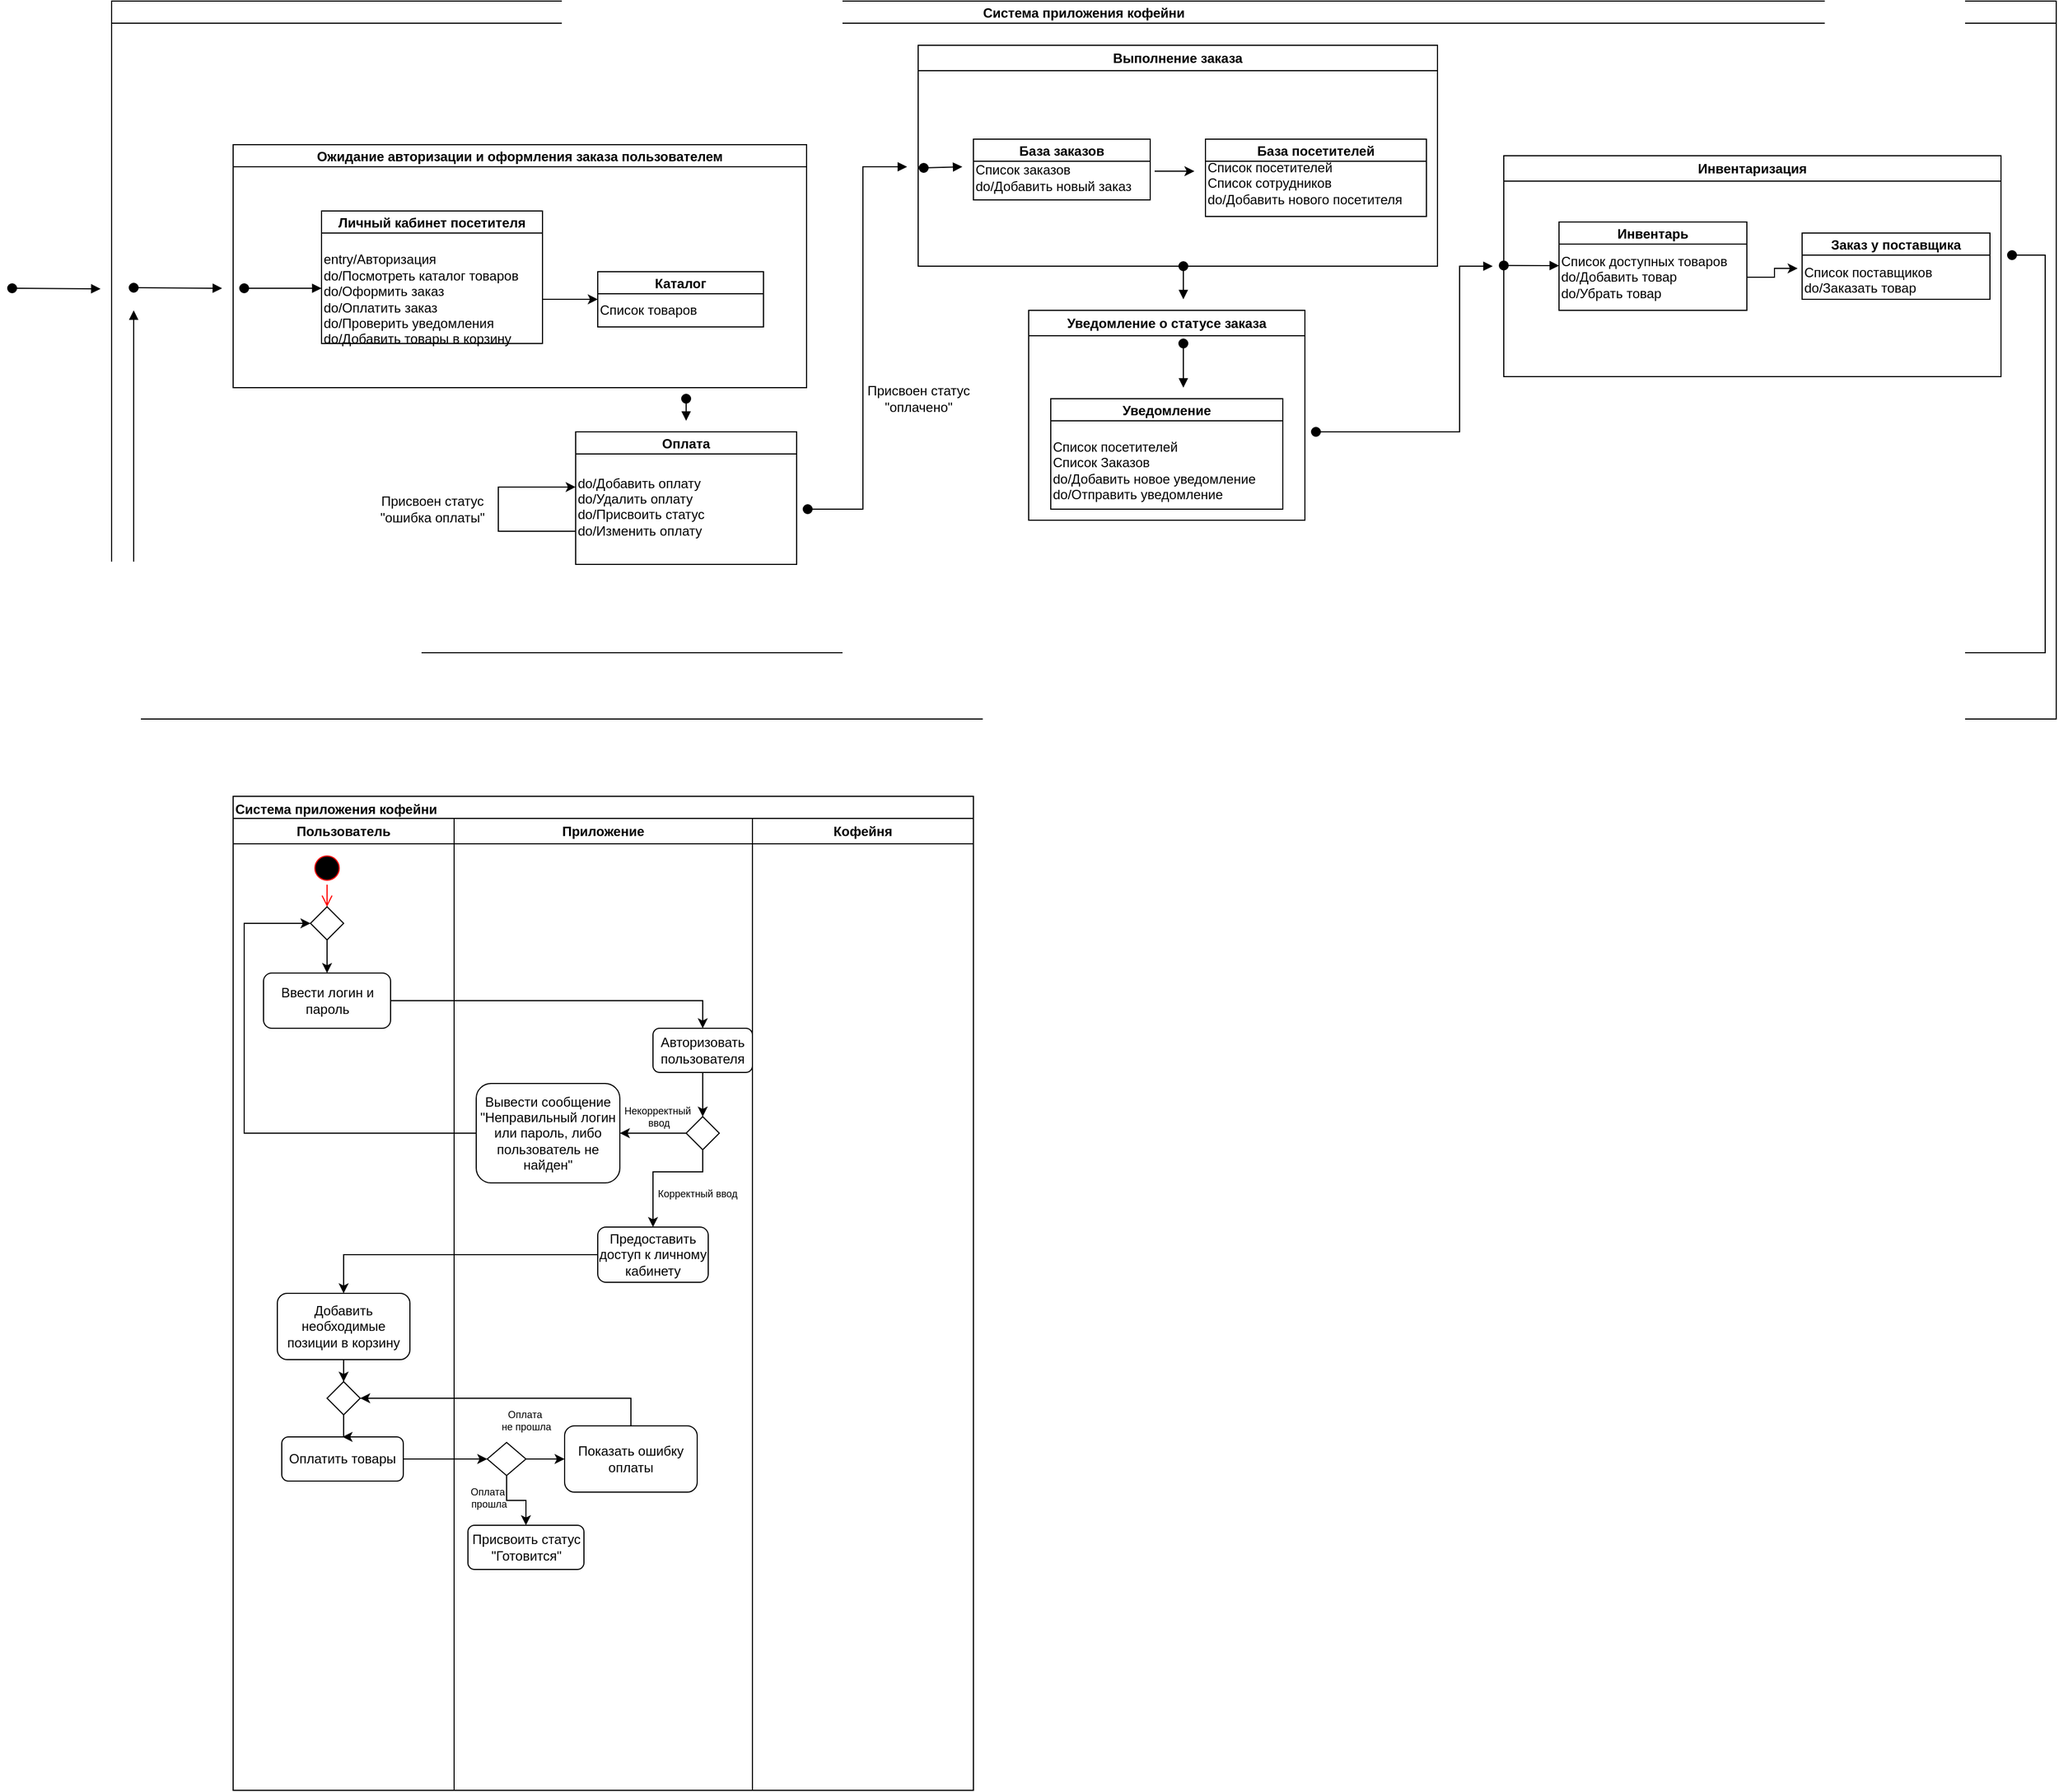 <mxfile version="27.0.8">
  <diagram name="Страница — 1" id="QKt2evX4zZ8mMagah-4s">
    <mxGraphModel dx="442" dy="739" grid="1" gridSize="10" guides="1" tooltips="1" connect="1" arrows="1" fold="1" page="1" pageScale="1" pageWidth="827" pageHeight="1169" math="0" shadow="0">
      <root>
        <mxCell id="0" />
        <mxCell id="1" parent="0" />
        <mxCell id="VFXdSf9DOxPuRH9jbH5X-15" value="Система приложения кофейни" style="swimlane;startSize=20;horizontal=1;containerType=tree;newEdgeStyle={&quot;edgeStyle&quot;:&quot;elbowEdgeStyle&quot;,&quot;startArrow&quot;:&quot;none&quot;,&quot;endArrow&quot;:&quot;none&quot;};" vertex="1" parent="1">
          <mxGeometry x="150" y="110" width="1760" height="650" as="geometry" />
        </mxCell>
        <mxCell id="VFXdSf9DOxPuRH9jbH5X-16" value="Ожидание авторизации и оформления заказа пользователем" style="swimlane;startSize=20;horizontal=1;containerType=tree;newEdgeStyle={&quot;edgeStyle&quot;:&quot;elbowEdgeStyle&quot;,&quot;startArrow&quot;:&quot;none&quot;,&quot;endArrow&quot;:&quot;none&quot;};" vertex="1" parent="VFXdSf9DOxPuRH9jbH5X-15">
          <mxGeometry x="110" y="130" width="519" height="220" as="geometry" />
        </mxCell>
        <mxCell id="VFXdSf9DOxPuRH9jbH5X-17" value="Личный кабинет посетителя" style="swimlane;startSize=20;horizontal=1;containerType=tree;newEdgeStyle={&quot;edgeStyle&quot;:&quot;elbowEdgeStyle&quot;,&quot;startArrow&quot;:&quot;none&quot;,&quot;endArrow&quot;:&quot;none&quot;};" vertex="1" parent="VFXdSf9DOxPuRH9jbH5X-16">
          <mxGeometry x="80" y="60" width="200" height="120" as="geometry" />
        </mxCell>
        <mxCell id="VFXdSf9DOxPuRH9jbH5X-18" value="" style="html=1;verticalAlign=bottom;startArrow=oval;startFill=1;endArrow=block;startSize=8;curved=0;rounded=0;" edge="1" parent="VFXdSf9DOxPuRH9jbH5X-17">
          <mxGeometry width="60" relative="1" as="geometry">
            <mxPoint x="-70" y="70" as="sourcePoint" />
            <mxPoint y="70" as="targetPoint" />
          </mxGeometry>
        </mxCell>
        <mxCell id="VFXdSf9DOxPuRH9jbH5X-19" value="&lt;div style=&quot;&quot;&gt;&lt;span style=&quot;background-color: transparent; color: light-dark(rgb(0, 0, 0), rgb(255, 255, 255));&quot;&gt;entry/Авторизация&lt;/span&gt;&lt;/div&gt;&lt;div style=&quot;&quot;&gt;&lt;span style=&quot;background-color: transparent; color: light-dark(rgb(0, 0, 0), rgb(255, 255, 255));&quot;&gt;do/Посмотреть каталог товаров&lt;/span&gt;&lt;/div&gt;&lt;div style=&quot;&quot;&gt;&lt;span style=&quot;background-color: transparent; color: light-dark(rgb(0, 0, 0), rgb(255, 255, 255));&quot;&gt;do/Оформить заказ&lt;/span&gt;&lt;/div&gt;&lt;div style=&quot;&quot;&gt;&lt;span style=&quot;background-color: transparent; color: light-dark(rgb(0, 0, 0), rgb(255, 255, 255));&quot;&gt;do/Оплатить заказ&lt;/span&gt;&lt;/div&gt;&lt;div style=&quot;&quot;&gt;&lt;span style=&quot;background-color: transparent; color: light-dark(rgb(0, 0, 0), rgb(255, 255, 255));&quot;&gt;do/Проверить уведомления&lt;/span&gt;&lt;/div&gt;&lt;div&gt;do/Добавить товары в корзину&lt;/div&gt;" style="text;html=1;align=left;verticalAlign=middle;resizable=0;points=[];autosize=1;strokeColor=none;fillColor=none;" vertex="1" parent="VFXdSf9DOxPuRH9jbH5X-17">
          <mxGeometry y="30" width="200" height="100" as="geometry" />
        </mxCell>
        <mxCell id="VFXdSf9DOxPuRH9jbH5X-20" value="Каталог" style="swimlane;startSize=20;horizontal=1;containerType=tree;newEdgeStyle={&quot;edgeStyle&quot;:&quot;elbowEdgeStyle&quot;,&quot;startArrow&quot;:&quot;none&quot;,&quot;endArrow&quot;:&quot;none&quot;};" vertex="1" parent="VFXdSf9DOxPuRH9jbH5X-16">
          <mxGeometry x="330" y="115" width="150" height="50" as="geometry" />
        </mxCell>
        <mxCell id="VFXdSf9DOxPuRH9jbH5X-21" value="&lt;div style=&quot;&quot;&gt;Список товаров&lt;/div&gt;" style="text;html=1;align=left;verticalAlign=middle;resizable=0;points=[];autosize=1;strokeColor=none;fillColor=none;" vertex="1" parent="VFXdSf9DOxPuRH9jbH5X-20">
          <mxGeometry y="20" width="110" height="30" as="geometry" />
        </mxCell>
        <mxCell id="VFXdSf9DOxPuRH9jbH5X-22" style="edgeStyle=orthogonalEdgeStyle;rounded=0;orthogonalLoop=1;jettySize=auto;html=1;entryX=0;entryY=0.5;entryDx=0;entryDy=0;" edge="1" parent="VFXdSf9DOxPuRH9jbH5X-16" source="VFXdSf9DOxPuRH9jbH5X-19" target="VFXdSf9DOxPuRH9jbH5X-20">
          <mxGeometry relative="1" as="geometry" />
        </mxCell>
        <mxCell id="VFXdSf9DOxPuRH9jbH5X-23" value="" style="html=1;verticalAlign=bottom;startArrow=oval;startFill=1;endArrow=block;startSize=8;curved=0;rounded=0;" edge="1" parent="VFXdSf9DOxPuRH9jbH5X-15">
          <mxGeometry width="60" relative="1" as="geometry">
            <mxPoint x="20" y="259.5" as="sourcePoint" />
            <mxPoint x="100" y="260" as="targetPoint" />
          </mxGeometry>
        </mxCell>
        <mxCell id="VFXdSf9DOxPuRH9jbH5X-28" value="" style="html=1;verticalAlign=bottom;startArrow=oval;startFill=1;endArrow=block;startSize=8;curved=0;rounded=0;" edge="1" parent="VFXdSf9DOxPuRH9jbH5X-15">
          <mxGeometry width="60" relative="1" as="geometry">
            <mxPoint x="520" y="360" as="sourcePoint" />
            <mxPoint x="520" y="380" as="targetPoint" />
          </mxGeometry>
        </mxCell>
        <mxCell id="VFXdSf9DOxPuRH9jbH5X-37" value="Инвентаризация" style="swimlane;whiteSpace=wrap;html=1;" vertex="1" parent="VFXdSf9DOxPuRH9jbH5X-15">
          <mxGeometry x="1260" y="140" width="450" height="200" as="geometry" />
        </mxCell>
        <mxCell id="VFXdSf9DOxPuRH9jbH5X-33" value="Инвентарь" style="swimlane;startSize=20;horizontal=1;containerType=tree;newEdgeStyle={&quot;edgeStyle&quot;:&quot;elbowEdgeStyle&quot;,&quot;startArrow&quot;:&quot;none&quot;,&quot;endArrow&quot;:&quot;none&quot;};" vertex="1" parent="VFXdSf9DOxPuRH9jbH5X-37">
          <mxGeometry x="50" y="60" width="170" height="80" as="geometry" />
        </mxCell>
        <mxCell id="VFXdSf9DOxPuRH9jbH5X-34" value="&lt;div style=&quot;&quot;&gt;Список доступных товаров&lt;/div&gt;&lt;div style=&quot;&quot;&gt;do/Добавить товар&lt;/div&gt;&lt;div style=&quot;&quot;&gt;do/Убрать товар&lt;/div&gt;" style="text;html=1;align=left;verticalAlign=middle;resizable=0;points=[];autosize=1;strokeColor=none;fillColor=none;" vertex="1" parent="VFXdSf9DOxPuRH9jbH5X-33">
          <mxGeometry y="20" width="170" height="60" as="geometry" />
        </mxCell>
        <mxCell id="VFXdSf9DOxPuRH9jbH5X-35" value="Заказ у поставщика" style="swimlane;startSize=20;horizontal=1;containerType=tree;newEdgeStyle={&quot;edgeStyle&quot;:&quot;elbowEdgeStyle&quot;,&quot;startArrow&quot;:&quot;none&quot;,&quot;endArrow&quot;:&quot;none&quot;};" vertex="1" parent="VFXdSf9DOxPuRH9jbH5X-37">
          <mxGeometry x="270" y="70" width="170" height="60" as="geometry" />
        </mxCell>
        <mxCell id="VFXdSf9DOxPuRH9jbH5X-36" value="&lt;div style=&quot;&quot;&gt;Список поставщиков&lt;/div&gt;&lt;div style=&quot;&quot;&gt;do/Заказать товар&lt;/div&gt;&lt;div style=&quot;&quot;&gt;&lt;br&gt;&lt;/div&gt;" style="text;html=1;align=left;verticalAlign=middle;resizable=0;points=[];autosize=1;strokeColor=none;fillColor=none;" vertex="1" parent="VFXdSf9DOxPuRH9jbH5X-35">
          <mxGeometry y="20" width="140" height="60" as="geometry" />
        </mxCell>
        <mxCell id="VFXdSf9DOxPuRH9jbH5X-44" value="" style="html=1;verticalAlign=bottom;startArrow=oval;startFill=1;endArrow=block;startSize=8;curved=0;rounded=0;" edge="1" parent="VFXdSf9DOxPuRH9jbH5X-37" source="VFXdSf9DOxPuRH9jbH5X-37">
          <mxGeometry width="60" relative="1" as="geometry">
            <mxPoint x="10" y="99.5" as="sourcePoint" />
            <mxPoint x="50" y="99.5" as="targetPoint" />
          </mxGeometry>
        </mxCell>
        <mxCell id="VFXdSf9DOxPuRH9jbH5X-45" style="edgeStyle=orthogonalEdgeStyle;rounded=0;orthogonalLoop=1;jettySize=auto;html=1;entryX=-0.029;entryY=0.2;entryDx=0;entryDy=0;entryPerimeter=0;" edge="1" parent="VFXdSf9DOxPuRH9jbH5X-37" source="VFXdSf9DOxPuRH9jbH5X-34" target="VFXdSf9DOxPuRH9jbH5X-36">
          <mxGeometry relative="1" as="geometry" />
        </mxCell>
        <mxCell id="VFXdSf9DOxPuRH9jbH5X-43" value="" style="html=1;verticalAlign=bottom;startArrow=oval;startFill=1;endArrow=block;startSize=8;curved=0;rounded=0;" edge="1" parent="VFXdSf9DOxPuRH9jbH5X-15">
          <mxGeometry width="60" relative="1" as="geometry">
            <mxPoint x="970" y="240" as="sourcePoint" />
            <mxPoint x="970" y="270" as="targetPoint" />
          </mxGeometry>
        </mxCell>
        <mxCell id="VFXdSf9DOxPuRH9jbH5X-27" value="Выполнение заказа" style="swimlane;whiteSpace=wrap;html=1;" vertex="1" parent="VFXdSf9DOxPuRH9jbH5X-15">
          <mxGeometry x="730" y="40" width="470" height="200" as="geometry" />
        </mxCell>
        <mxCell id="VFXdSf9DOxPuRH9jbH5X-24" value="База заказов" style="swimlane;startSize=20;horizontal=1;containerType=tree;newEdgeStyle={&quot;edgeStyle&quot;:&quot;elbowEdgeStyle&quot;,&quot;startArrow&quot;:&quot;none&quot;,&quot;endArrow&quot;:&quot;none&quot;};" vertex="1" parent="VFXdSf9DOxPuRH9jbH5X-27">
          <mxGeometry x="50" y="85" width="160" height="55" as="geometry" />
        </mxCell>
        <mxCell id="VFXdSf9DOxPuRH9jbH5X-25" value="&lt;div style=&quot;&quot;&gt;Список заказов&lt;/div&gt;&lt;div style=&quot;&quot;&gt;do/Добавить новый заказ&lt;/div&gt;" style="text;html=1;align=left;verticalAlign=middle;resizable=0;points=[];autosize=1;strokeColor=none;fillColor=none;" vertex="1" parent="VFXdSf9DOxPuRH9jbH5X-24">
          <mxGeometry y="15" width="160" height="40" as="geometry" />
        </mxCell>
        <mxCell id="VFXdSf9DOxPuRH9jbH5X-29" value="" style="html=1;verticalAlign=bottom;startArrow=oval;startFill=1;endArrow=block;startSize=8;curved=0;rounded=0;" edge="1" parent="VFXdSf9DOxPuRH9jbH5X-27">
          <mxGeometry width="60" relative="1" as="geometry">
            <mxPoint x="5" y="111" as="sourcePoint" />
            <mxPoint x="40" y="110" as="targetPoint" />
          </mxGeometry>
        </mxCell>
        <mxCell id="VFXdSf9DOxPuRH9jbH5X-31" value="База посетителей" style="swimlane;startSize=20;horizontal=1;containerType=tree;newEdgeStyle={&quot;edgeStyle&quot;:&quot;elbowEdgeStyle&quot;,&quot;startArrow&quot;:&quot;none&quot;,&quot;endArrow&quot;:&quot;none&quot;};" vertex="1" parent="VFXdSf9DOxPuRH9jbH5X-27">
          <mxGeometry x="260" y="85" width="200" height="70" as="geometry" />
        </mxCell>
        <mxCell id="VFXdSf9DOxPuRH9jbH5X-32" value="&lt;div style=&quot;&quot;&gt;Список посетителей&lt;/div&gt;&lt;div style=&quot;&quot;&gt;Список сотрудников&lt;/div&gt;&lt;div style=&quot;&quot;&gt;do/Добавить нового посетителя&lt;/div&gt;" style="text;html=1;align=left;verticalAlign=middle;resizable=0;points=[];autosize=1;strokeColor=none;fillColor=none;" vertex="1" parent="VFXdSf9DOxPuRH9jbH5X-31">
          <mxGeometry y="10" width="200" height="60" as="geometry" />
        </mxCell>
        <mxCell id="VFXdSf9DOxPuRH9jbH5X-46" value="Уведомление о статусе заказа" style="swimlane;whiteSpace=wrap;html=1;" vertex="1" parent="VFXdSf9DOxPuRH9jbH5X-15">
          <mxGeometry x="830" y="280" width="250" height="190" as="geometry" />
        </mxCell>
        <mxCell id="VFXdSf9DOxPuRH9jbH5X-49" value="" style="html=1;verticalAlign=bottom;startArrow=oval;startFill=1;endArrow=block;startSize=8;curved=0;rounded=0;" edge="1" parent="VFXdSf9DOxPuRH9jbH5X-46">
          <mxGeometry width="60" relative="1" as="geometry">
            <mxPoint x="140" y="30" as="sourcePoint" />
            <mxPoint x="140" y="70" as="targetPoint" />
          </mxGeometry>
        </mxCell>
        <mxCell id="VFXdSf9DOxPuRH9jbH5X-50" value="Уведомление" style="swimlane;startSize=20;horizontal=1;containerType=tree;newEdgeStyle={&quot;edgeStyle&quot;:&quot;elbowEdgeStyle&quot;,&quot;startArrow&quot;:&quot;none&quot;,&quot;endArrow&quot;:&quot;none&quot;};" vertex="1" parent="VFXdSf9DOxPuRH9jbH5X-46">
          <mxGeometry x="20" y="80" width="210" height="100" as="geometry" />
        </mxCell>
        <mxCell id="VFXdSf9DOxPuRH9jbH5X-51" value="&lt;div style=&quot;&quot;&gt;Список посетителей&lt;/div&gt;&lt;div style=&quot;&quot;&gt;Список Заказов&lt;/div&gt;&lt;div style=&quot;&quot;&gt;do/Добавить новое уведомление&lt;/div&gt;&lt;div style=&quot;&quot;&gt;do/Отправить уведомление&lt;/div&gt;" style="text;html=1;align=left;verticalAlign=middle;resizable=0;points=[];autosize=1;strokeColor=none;fillColor=none;" vertex="1" parent="VFXdSf9DOxPuRH9jbH5X-50">
          <mxGeometry y="30" width="210" height="70" as="geometry" />
        </mxCell>
        <mxCell id="lsvjCovd1dEyMKXWD2To-95" value="Оплата" style="swimlane;startSize=20;horizontal=1;containerType=tree;newEdgeStyle={&quot;edgeStyle&quot;:&quot;elbowEdgeStyle&quot;,&quot;startArrow&quot;:&quot;none&quot;,&quot;endArrow&quot;:&quot;none&quot;};" parent="VFXdSf9DOxPuRH9jbH5X-15" vertex="1">
          <mxGeometry x="420" y="390" width="200" height="120" as="geometry" />
        </mxCell>
        <mxCell id="VFXdSf9DOxPuRH9jbH5X-62" style="edgeStyle=orthogonalEdgeStyle;rounded=0;orthogonalLoop=1;jettySize=auto;html=1;entryX=0;entryY=0.222;entryDx=0;entryDy=0;entryPerimeter=0;" edge="1" parent="lsvjCovd1dEyMKXWD2To-95" source="lsvjCovd1dEyMKXWD2To-97" target="lsvjCovd1dEyMKXWD2To-97">
          <mxGeometry relative="1" as="geometry">
            <mxPoint x="-70" y="50" as="targetPoint" />
            <Array as="points">
              <mxPoint x="-70" y="90" />
              <mxPoint x="-70" y="50" />
            </Array>
          </mxGeometry>
        </mxCell>
        <mxCell id="lsvjCovd1dEyMKXWD2To-97" value="&lt;div style=&quot;&quot;&gt;&lt;span style=&quot;background-color: transparent; color: light-dark(rgb(0, 0, 0), rgb(255, 255, 255));&quot;&gt;do/Добавить оплату&lt;/span&gt;&lt;/div&gt;&lt;div style=&quot;&quot;&gt;&lt;span style=&quot;background-color: transparent; color: light-dark(rgb(0, 0, 0), rgb(255, 255, 255));&quot;&gt;do/Удалить оплату&lt;/span&gt;&lt;/div&gt;&lt;div style=&quot;&quot;&gt;&lt;span style=&quot;background-color: transparent; color: light-dark(rgb(0, 0, 0), rgb(255, 255, 255));&quot;&gt;do/Присвоить статус&lt;/span&gt;&lt;/div&gt;&lt;div style=&quot;&quot;&gt;&lt;span style=&quot;background-color: transparent; color: light-dark(rgb(0, 0, 0), rgb(255, 255, 255));&quot;&gt;do/Изменить оплату&lt;/span&gt;&lt;/div&gt;&lt;div&gt;&lt;br&gt;&lt;/div&gt;" style="text;html=1;align=left;verticalAlign=middle;resizable=0;points=[];autosize=1;strokeColor=none;fillColor=none;" parent="lsvjCovd1dEyMKXWD2To-95" vertex="1">
          <mxGeometry y="30" width="140" height="90" as="geometry" />
        </mxCell>
        <mxCell id="VFXdSf9DOxPuRH9jbH5X-53" value="" style="html=1;verticalAlign=bottom;startArrow=oval;startFill=1;endArrow=block;startSize=8;curved=0;rounded=0;" edge="1" parent="VFXdSf9DOxPuRH9jbH5X-15">
          <mxGeometry width="60" relative="1" as="geometry">
            <mxPoint x="1090" y="390" as="sourcePoint" />
            <mxPoint x="1250" y="240" as="targetPoint" />
            <Array as="points">
              <mxPoint x="1220" y="390" />
              <mxPoint x="1220" y="240" />
            </Array>
          </mxGeometry>
        </mxCell>
        <mxCell id="VFXdSf9DOxPuRH9jbH5X-59" value="Присвоен статус &lt;br&gt;&quot;оплачено&quot;" style="text;html=1;align=center;verticalAlign=middle;resizable=0;points=[];autosize=1;strokeColor=none;fillColor=none;" vertex="1" parent="VFXdSf9DOxPuRH9jbH5X-15">
          <mxGeometry x="670" y="340" width="120" height="40" as="geometry" />
        </mxCell>
        <mxCell id="VFXdSf9DOxPuRH9jbH5X-61" value="Присвоен статус&lt;br&gt;&quot;ошибка оплаты&quot;" style="text;html=1;align=center;verticalAlign=middle;resizable=0;points=[];autosize=1;strokeColor=none;fillColor=none;" vertex="1" parent="VFXdSf9DOxPuRH9jbH5X-15">
          <mxGeometry x="230" y="440" width="120" height="40" as="geometry" />
        </mxCell>
        <mxCell id="VFXdSf9DOxPuRH9jbH5X-26" value="" style="html=1;verticalAlign=bottom;startArrow=oval;startFill=1;endArrow=block;startSize=8;curved=0;rounded=0;" edge="1" parent="1">
          <mxGeometry width="60" relative="1" as="geometry">
            <mxPoint x="60" y="370" as="sourcePoint" />
            <mxPoint x="140" y="370.5" as="targetPoint" />
          </mxGeometry>
        </mxCell>
        <mxCell id="VFXdSf9DOxPuRH9jbH5X-30" value="" style="endArrow=classic;html=1;rounded=0;exitX=1.025;exitY=0.35;exitDx=0;exitDy=0;exitPerimeter=0;" edge="1" parent="1" source="VFXdSf9DOxPuRH9jbH5X-25">
          <mxGeometry width="50" height="50" relative="1" as="geometry">
            <mxPoint x="1000" y="600" as="sourcePoint" />
            <mxPoint x="1130" y="264" as="targetPoint" />
          </mxGeometry>
        </mxCell>
        <mxCell id="VFXdSf9DOxPuRH9jbH5X-57" value="" style="html=1;verticalAlign=bottom;startArrow=oval;startFill=1;endArrow=block;startSize=8;curved=0;rounded=0;" edge="1" parent="1">
          <mxGeometry width="60" relative="1" as="geometry">
            <mxPoint x="1870" y="340" as="sourcePoint" />
            <mxPoint x="170" y="390" as="targetPoint" />
            <Array as="points">
              <mxPoint x="1900" y="340" />
              <mxPoint x="1900" y="700" />
              <mxPoint x="1710" y="700" />
              <mxPoint x="1330" y="700" />
              <mxPoint x="960" y="700" />
              <mxPoint x="570" y="700" />
              <mxPoint x="170" y="700" />
            </Array>
          </mxGeometry>
        </mxCell>
        <mxCell id="VFXdSf9DOxPuRH9jbH5X-58" value="" style="html=1;verticalAlign=bottom;startArrow=oval;startFill=1;endArrow=block;startSize=8;curved=0;rounded=0;" edge="1" parent="1">
          <mxGeometry width="60" relative="1" as="geometry">
            <mxPoint x="780" y="570" as="sourcePoint" />
            <mxPoint x="870" y="260" as="targetPoint" />
            <Array as="points">
              <mxPoint x="830" y="570" />
              <mxPoint x="830" y="260" />
              <mxPoint x="850" y="260" />
            </Array>
          </mxGeometry>
        </mxCell>
        <mxCell id="VFXdSf9DOxPuRH9jbH5X-66" value="Система приложения кофейни" style="swimlane;whiteSpace=wrap;html=1;align=left;" vertex="1" parent="1">
          <mxGeometry x="260" y="830" width="670" height="900" as="geometry" />
        </mxCell>
        <mxCell id="VFXdSf9DOxPuRH9jbH5X-67" value="Пользователь" style="swimlane;whiteSpace=wrap;html=1;" vertex="1" parent="VFXdSf9DOxPuRH9jbH5X-66">
          <mxGeometry y="20" width="200" height="880" as="geometry" />
        </mxCell>
        <mxCell id="VFXdSf9DOxPuRH9jbH5X-63" value="" style="ellipse;html=1;shape=startState;fillColor=#000000;strokeColor=#ff0000;" vertex="1" parent="VFXdSf9DOxPuRH9jbH5X-67">
          <mxGeometry x="70" y="30" width="30" height="30" as="geometry" />
        </mxCell>
        <mxCell id="VFXdSf9DOxPuRH9jbH5X-64" value="" style="edgeStyle=orthogonalEdgeStyle;html=1;verticalAlign=bottom;endArrow=open;endSize=8;strokeColor=#ff0000;rounded=0;" edge="1" source="VFXdSf9DOxPuRH9jbH5X-63" parent="VFXdSf9DOxPuRH9jbH5X-67">
          <mxGeometry relative="1" as="geometry">
            <mxPoint x="85" y="80" as="targetPoint" />
          </mxGeometry>
        </mxCell>
        <mxCell id="VFXdSf9DOxPuRH9jbH5X-70" value="Ввести логин и пароль" style="rounded=1;whiteSpace=wrap;html=1;" vertex="1" parent="VFXdSf9DOxPuRH9jbH5X-67">
          <mxGeometry x="27.5" y="140" width="115" height="50" as="geometry" />
        </mxCell>
        <mxCell id="VFXdSf9DOxPuRH9jbH5X-86" value="" style="edgeStyle=orthogonalEdgeStyle;rounded=0;orthogonalLoop=1;jettySize=auto;html=1;" edge="1" parent="VFXdSf9DOxPuRH9jbH5X-67" source="VFXdSf9DOxPuRH9jbH5X-73" target="VFXdSf9DOxPuRH9jbH5X-70">
          <mxGeometry relative="1" as="geometry" />
        </mxCell>
        <mxCell id="VFXdSf9DOxPuRH9jbH5X-73" value="" style="rhombus;whiteSpace=wrap;html=1;" vertex="1" parent="VFXdSf9DOxPuRH9jbH5X-67">
          <mxGeometry x="70" y="80" width="30" height="30" as="geometry" />
        </mxCell>
        <mxCell id="VFXdSf9DOxPuRH9jbH5X-96" value="" style="edgeStyle=orthogonalEdgeStyle;rounded=0;orthogonalLoop=1;jettySize=auto;html=1;" edge="1" parent="VFXdSf9DOxPuRH9jbH5X-67" source="VFXdSf9DOxPuRH9jbH5X-92" target="VFXdSf9DOxPuRH9jbH5X-95">
          <mxGeometry relative="1" as="geometry" />
        </mxCell>
        <mxCell id="VFXdSf9DOxPuRH9jbH5X-92" value="Добавить необходимые позиции в корзину" style="rounded=1;whiteSpace=wrap;html=1;" vertex="1" parent="VFXdSf9DOxPuRH9jbH5X-67">
          <mxGeometry x="40" y="430" width="120" height="60" as="geometry" />
        </mxCell>
        <mxCell id="VFXdSf9DOxPuRH9jbH5X-94" value="Оплатить товары" style="rounded=1;whiteSpace=wrap;html=1;" vertex="1" parent="VFXdSf9DOxPuRH9jbH5X-67">
          <mxGeometry x="44" y="560" width="110" height="40" as="geometry" />
        </mxCell>
        <mxCell id="VFXdSf9DOxPuRH9jbH5X-97" value="" style="edgeStyle=orthogonalEdgeStyle;rounded=0;orthogonalLoop=1;jettySize=auto;html=1;" edge="1" parent="VFXdSf9DOxPuRH9jbH5X-67" source="VFXdSf9DOxPuRH9jbH5X-95" target="VFXdSf9DOxPuRH9jbH5X-94">
          <mxGeometry relative="1" as="geometry" />
        </mxCell>
        <mxCell id="VFXdSf9DOxPuRH9jbH5X-95" value="" style="rhombus;whiteSpace=wrap;html=1;" vertex="1" parent="VFXdSf9DOxPuRH9jbH5X-67">
          <mxGeometry x="85" y="510" width="30" height="30" as="geometry" />
        </mxCell>
        <mxCell id="VFXdSf9DOxPuRH9jbH5X-68" value="Приложение" style="swimlane;whiteSpace=wrap;html=1;" vertex="1" parent="VFXdSf9DOxPuRH9jbH5X-66">
          <mxGeometry x="200" y="20" width="270" height="880" as="geometry" />
        </mxCell>
        <mxCell id="VFXdSf9DOxPuRH9jbH5X-84" value="" style="edgeStyle=orthogonalEdgeStyle;rounded=0;orthogonalLoop=1;jettySize=auto;html=1;exitX=0.5;exitY=1;exitDx=0;exitDy=0;" edge="1" parent="VFXdSf9DOxPuRH9jbH5X-68" source="VFXdSf9DOxPuRH9jbH5X-71" target="VFXdSf9DOxPuRH9jbH5X-83">
          <mxGeometry relative="1" as="geometry">
            <mxPoint x="225.048" y="240" as="sourcePoint" />
          </mxGeometry>
        </mxCell>
        <mxCell id="VFXdSf9DOxPuRH9jbH5X-71" value="Авторизовать пользователя" style="rounded=1;whiteSpace=wrap;html=1;" vertex="1" parent="VFXdSf9DOxPuRH9jbH5X-68">
          <mxGeometry x="180" y="190" width="90" height="40" as="geometry" />
        </mxCell>
        <mxCell id="VFXdSf9DOxPuRH9jbH5X-77" value="Вывести сообщение &quot;Неправильный логин или пароль, либо пользователь не найден&quot;" style="rounded=1;whiteSpace=wrap;html=1;" vertex="1" parent="VFXdSf9DOxPuRH9jbH5X-68">
          <mxGeometry x="20" y="240" width="130" height="90" as="geometry" />
        </mxCell>
        <mxCell id="VFXdSf9DOxPuRH9jbH5X-81" value="Некорректный&amp;nbsp;&lt;div&gt;ввод&lt;/div&gt;" style="text;html=1;align=center;verticalAlign=middle;resizable=0;points=[];autosize=1;strokeColor=none;fillColor=none;fontSize=9;" vertex="1" parent="VFXdSf9DOxPuRH9jbH5X-68">
          <mxGeometry x="140" y="250" width="90" height="40" as="geometry" />
        </mxCell>
        <mxCell id="VFXdSf9DOxPuRH9jbH5X-85" value="" style="edgeStyle=orthogonalEdgeStyle;rounded=0;orthogonalLoop=1;jettySize=auto;html=1;" edge="1" parent="VFXdSf9DOxPuRH9jbH5X-68" source="VFXdSf9DOxPuRH9jbH5X-83" target="VFXdSf9DOxPuRH9jbH5X-77">
          <mxGeometry relative="1" as="geometry" />
        </mxCell>
        <mxCell id="VFXdSf9DOxPuRH9jbH5X-91" style="edgeStyle=orthogonalEdgeStyle;rounded=0;orthogonalLoop=1;jettySize=auto;html=1;entryX=0.5;entryY=0;entryDx=0;entryDy=0;" edge="1" parent="VFXdSf9DOxPuRH9jbH5X-68" source="VFXdSf9DOxPuRH9jbH5X-83" target="VFXdSf9DOxPuRH9jbH5X-90">
          <mxGeometry relative="1" as="geometry">
            <Array as="points">
              <mxPoint x="225" y="320" />
              <mxPoint x="180" y="320" />
            </Array>
          </mxGeometry>
        </mxCell>
        <mxCell id="VFXdSf9DOxPuRH9jbH5X-83" value="" style="rhombus;whiteSpace=wrap;html=1;" vertex="1" parent="VFXdSf9DOxPuRH9jbH5X-68">
          <mxGeometry x="210" y="270" width="30" height="30" as="geometry" />
        </mxCell>
        <mxCell id="VFXdSf9DOxPuRH9jbH5X-80" value="Корректный ввод" style="text;html=1;align=center;verticalAlign=middle;resizable=0;points=[];autosize=1;strokeColor=none;fillColor=none;fontSize=9;" vertex="1" parent="VFXdSf9DOxPuRH9jbH5X-68">
          <mxGeometry x="170" y="330" width="100" height="20" as="geometry" />
        </mxCell>
        <mxCell id="VFXdSf9DOxPuRH9jbH5X-90" value="Предоставить доступ к личному кабинету" style="rounded=1;whiteSpace=wrap;html=1;" vertex="1" parent="VFXdSf9DOxPuRH9jbH5X-68">
          <mxGeometry x="130" y="370" width="100" height="50" as="geometry" />
        </mxCell>
        <mxCell id="VFXdSf9DOxPuRH9jbH5X-98" value="Показать ошибку оплаты" style="rounded=1;whiteSpace=wrap;html=1;" vertex="1" parent="VFXdSf9DOxPuRH9jbH5X-68">
          <mxGeometry x="100" y="550" width="120" height="60" as="geometry" />
        </mxCell>
        <mxCell id="VFXdSf9DOxPuRH9jbH5X-101" value="" style="edgeStyle=orthogonalEdgeStyle;rounded=0;orthogonalLoop=1;jettySize=auto;html=1;" edge="1" parent="VFXdSf9DOxPuRH9jbH5X-68" source="VFXdSf9DOxPuRH9jbH5X-99" target="VFXdSf9DOxPuRH9jbH5X-98">
          <mxGeometry relative="1" as="geometry" />
        </mxCell>
        <mxCell id="VFXdSf9DOxPuRH9jbH5X-105" style="edgeStyle=orthogonalEdgeStyle;rounded=0;orthogonalLoop=1;jettySize=auto;html=1;" edge="1" parent="VFXdSf9DOxPuRH9jbH5X-68" source="VFXdSf9DOxPuRH9jbH5X-99" target="VFXdSf9DOxPuRH9jbH5X-104">
          <mxGeometry relative="1" as="geometry" />
        </mxCell>
        <mxCell id="VFXdSf9DOxPuRH9jbH5X-99" value="" style="rhombus;whiteSpace=wrap;html=1;" vertex="1" parent="VFXdSf9DOxPuRH9jbH5X-68">
          <mxGeometry x="30" y="565" width="35" height="30" as="geometry" />
        </mxCell>
        <mxCell id="VFXdSf9DOxPuRH9jbH5X-102" value="Оплата&amp;nbsp;&lt;div&gt;не прошла&lt;/div&gt;" style="text;html=1;align=center;verticalAlign=middle;resizable=0;points=[];autosize=1;strokeColor=none;fillColor=none;fontSize=9;" vertex="1" parent="VFXdSf9DOxPuRH9jbH5X-68">
          <mxGeometry x="30" y="525" width="70" height="40" as="geometry" />
        </mxCell>
        <mxCell id="VFXdSf9DOxPuRH9jbH5X-104" value="Присвоить статус&lt;br&gt;&quot;Готовится&quot;" style="rounded=1;whiteSpace=wrap;html=1;" vertex="1" parent="VFXdSf9DOxPuRH9jbH5X-68">
          <mxGeometry x="12.5" y="640" width="105" height="40" as="geometry" />
        </mxCell>
        <mxCell id="VFXdSf9DOxPuRH9jbH5X-106" value="Оплата&lt;div&gt;&lt;span style=&quot;background-color: transparent; color: light-dark(rgb(0, 0, 0), rgb(255, 255, 255));&quot;&gt;&amp;nbsp;прошла&lt;/span&gt;&lt;/div&gt;" style="text;html=1;align=center;verticalAlign=middle;resizable=0;points=[];autosize=1;strokeColor=none;fillColor=none;fontSize=9;" vertex="1" parent="VFXdSf9DOxPuRH9jbH5X-68">
          <mxGeometry y="595" width="60" height="40" as="geometry" />
        </mxCell>
        <mxCell id="VFXdSf9DOxPuRH9jbH5X-69" value="Кофейня" style="swimlane;whiteSpace=wrap;html=1;" vertex="1" parent="VFXdSf9DOxPuRH9jbH5X-66">
          <mxGeometry x="470" y="20" width="200" height="880" as="geometry" />
        </mxCell>
        <mxCell id="VFXdSf9DOxPuRH9jbH5X-87" style="edgeStyle=orthogonalEdgeStyle;rounded=0;orthogonalLoop=1;jettySize=auto;html=1;entryX=0.5;entryY=0;entryDx=0;entryDy=0;" edge="1" parent="VFXdSf9DOxPuRH9jbH5X-66" source="VFXdSf9DOxPuRH9jbH5X-70" target="VFXdSf9DOxPuRH9jbH5X-71">
          <mxGeometry relative="1" as="geometry" />
        </mxCell>
        <mxCell id="VFXdSf9DOxPuRH9jbH5X-89" style="edgeStyle=orthogonalEdgeStyle;rounded=0;orthogonalLoop=1;jettySize=auto;html=1;entryX=0;entryY=0.5;entryDx=0;entryDy=0;" edge="1" parent="VFXdSf9DOxPuRH9jbH5X-66" source="VFXdSf9DOxPuRH9jbH5X-77" target="VFXdSf9DOxPuRH9jbH5X-73">
          <mxGeometry relative="1" as="geometry">
            <Array as="points">
              <mxPoint x="10" y="305" />
              <mxPoint x="10" y="115" />
            </Array>
          </mxGeometry>
        </mxCell>
        <mxCell id="VFXdSf9DOxPuRH9jbH5X-93" style="edgeStyle=orthogonalEdgeStyle;rounded=0;orthogonalLoop=1;jettySize=auto;html=1;entryX=0.5;entryY=0;entryDx=0;entryDy=0;" edge="1" parent="VFXdSf9DOxPuRH9jbH5X-66" source="VFXdSf9DOxPuRH9jbH5X-90" target="VFXdSf9DOxPuRH9jbH5X-92">
          <mxGeometry relative="1" as="geometry" />
        </mxCell>
        <mxCell id="VFXdSf9DOxPuRH9jbH5X-100" value="" style="edgeStyle=orthogonalEdgeStyle;rounded=0;orthogonalLoop=1;jettySize=auto;html=1;" edge="1" parent="VFXdSf9DOxPuRH9jbH5X-66" source="VFXdSf9DOxPuRH9jbH5X-94" target="VFXdSf9DOxPuRH9jbH5X-99">
          <mxGeometry relative="1" as="geometry" />
        </mxCell>
        <mxCell id="VFXdSf9DOxPuRH9jbH5X-103" style="edgeStyle=orthogonalEdgeStyle;rounded=0;orthogonalLoop=1;jettySize=auto;html=1;entryX=1;entryY=0.5;entryDx=0;entryDy=0;" edge="1" parent="VFXdSf9DOxPuRH9jbH5X-66" source="VFXdSf9DOxPuRH9jbH5X-98" target="VFXdSf9DOxPuRH9jbH5X-95">
          <mxGeometry relative="1" as="geometry">
            <Array as="points">
              <mxPoint x="360" y="545" />
            </Array>
          </mxGeometry>
        </mxCell>
      </root>
    </mxGraphModel>
  </diagram>
</mxfile>
